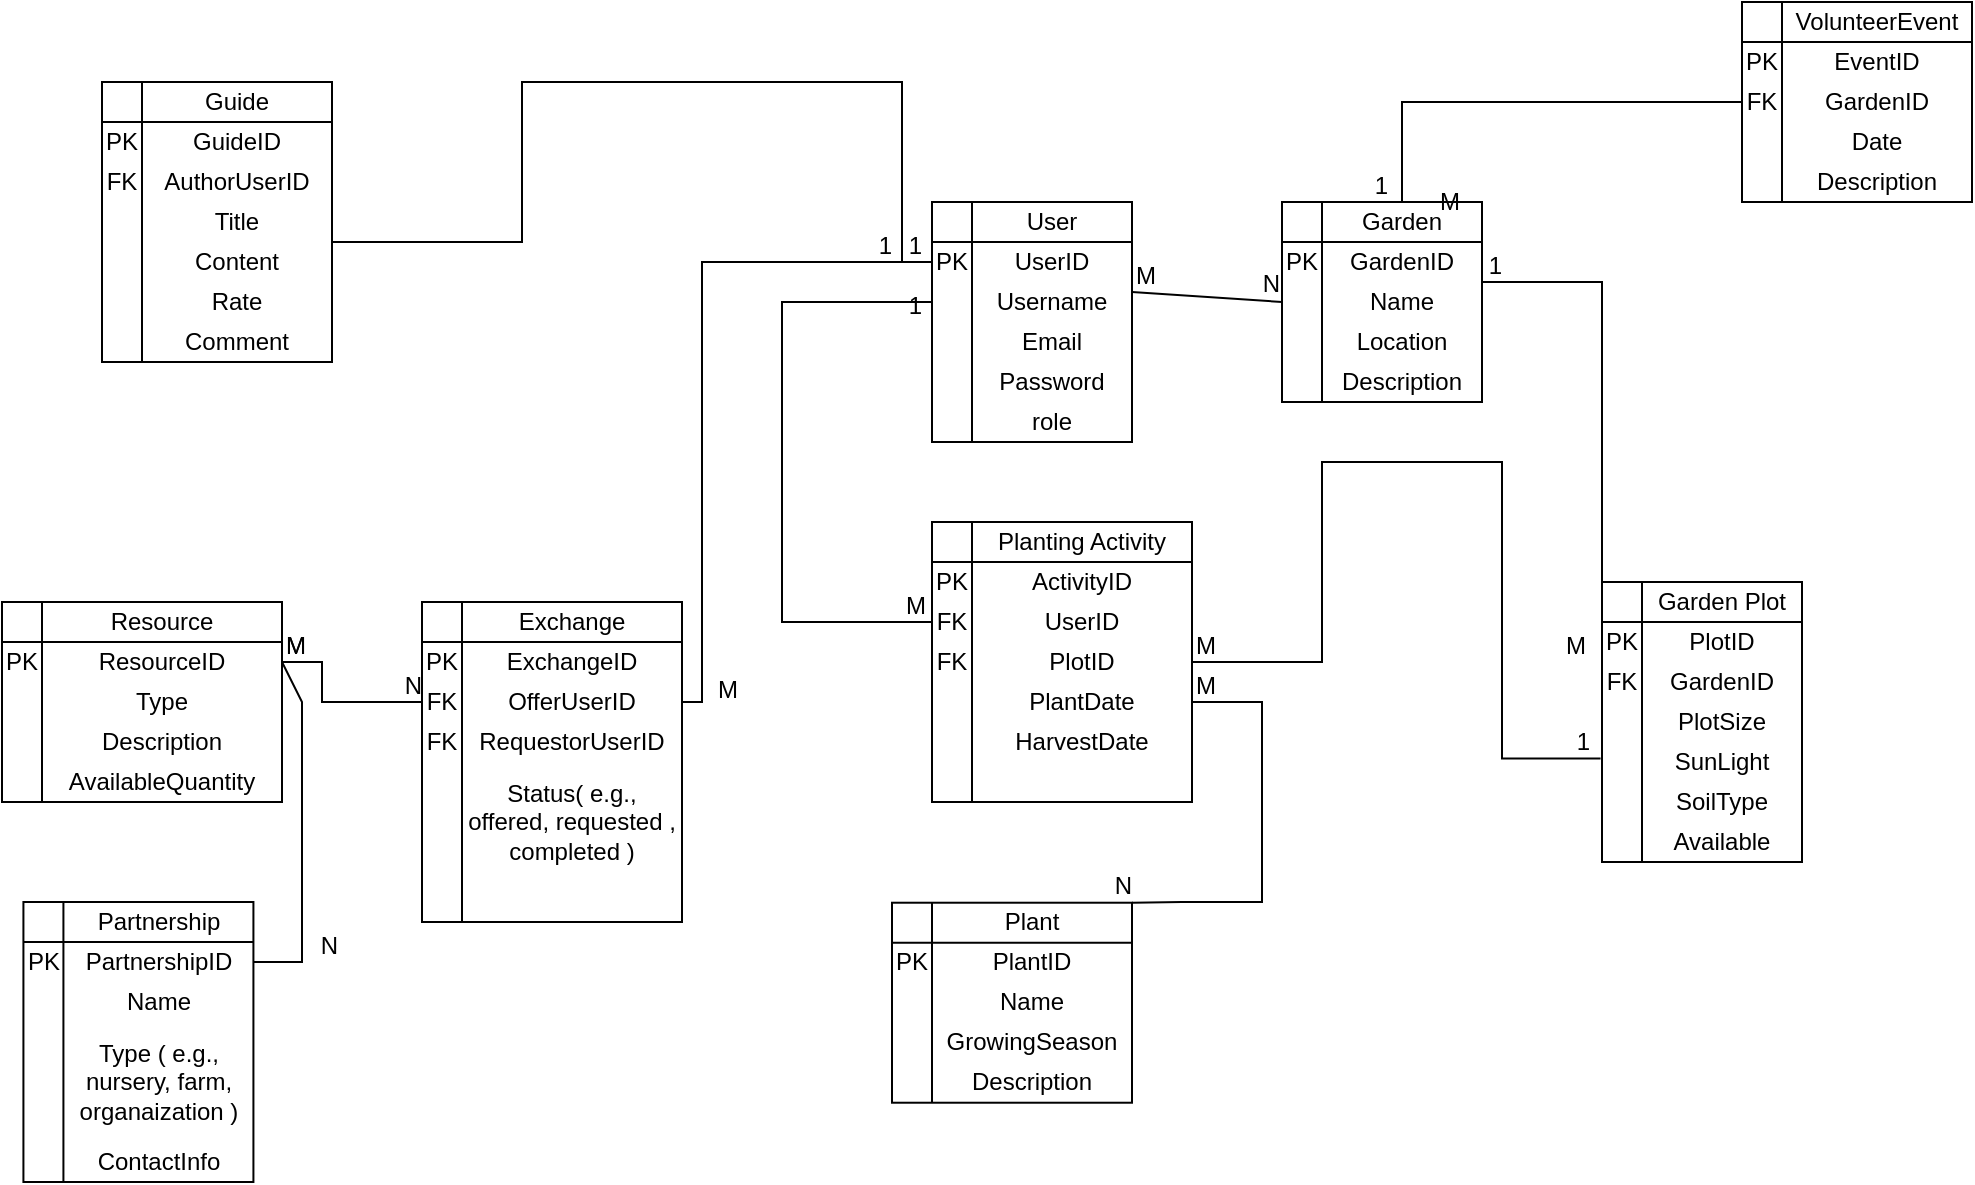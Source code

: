 <mxfile>
    <diagram id="Q7YpSikZcmVdA5Nnaxv-" name="Page-1">
        <mxGraphModel dx="1131" dy="626" grid="1" gridSize="10" guides="1" tooltips="1" connect="1" arrows="1" fold="1" page="1" pageScale="1" pageWidth="1200" pageHeight="1600" math="0" shadow="0">
            <root>
                <mxCell id="0"/>
                <mxCell id="1" parent="0"/>
                <mxCell id="4" value="" style="shape=internalStorage;whiteSpace=wrap;html=1;backgroundOutline=1;dx=20;dy=20;" parent="1" vertex="1">
                    <mxGeometry x="495" y="410" width="100" height="120" as="geometry"/>
                </mxCell>
                <mxCell id="5" value="User" style="text;html=1;strokeColor=none;fillColor=none;align=center;verticalAlign=middle;whiteSpace=wrap;rounded=0;" parent="1" vertex="1">
                    <mxGeometry x="515" y="410" width="80" height="20" as="geometry"/>
                </mxCell>
                <mxCell id="6" value="UserID" style="text;html=1;strokeColor=none;fillColor=none;align=center;verticalAlign=middle;whiteSpace=wrap;rounded=0;" parent="1" vertex="1">
                    <mxGeometry x="515" y="430" width="80" height="20" as="geometry"/>
                </mxCell>
                <mxCell id="7" value="PK" style="text;html=1;strokeColor=none;fillColor=none;align=center;verticalAlign=middle;whiteSpace=wrap;rounded=0;" parent="1" vertex="1">
                    <mxGeometry x="495" y="430" width="20" height="20" as="geometry"/>
                </mxCell>
                <mxCell id="8" value="Username" style="text;html=1;strokeColor=none;fillColor=none;align=center;verticalAlign=middle;whiteSpace=wrap;rounded=0;" parent="1" vertex="1">
                    <mxGeometry x="515" y="450" width="80" height="20" as="geometry"/>
                </mxCell>
                <mxCell id="9" value="Email" style="text;html=1;strokeColor=none;fillColor=none;align=center;verticalAlign=middle;whiteSpace=wrap;rounded=0;" parent="1" vertex="1">
                    <mxGeometry x="515" y="470" width="80" height="20" as="geometry"/>
                </mxCell>
                <mxCell id="10" value="Password" style="text;html=1;strokeColor=none;fillColor=none;align=center;verticalAlign=middle;whiteSpace=wrap;rounded=0;" parent="1" vertex="1">
                    <mxGeometry x="515" y="490" width="80" height="20" as="geometry"/>
                </mxCell>
                <mxCell id="16" value="" style="shape=internalStorage;whiteSpace=wrap;html=1;backgroundOutline=1;dx=20;dy=20;" parent="1" vertex="1">
                    <mxGeometry x="670" y="410" width="100" height="100" as="geometry"/>
                </mxCell>
                <mxCell id="17" value="Garden" style="text;html=1;strokeColor=none;fillColor=none;align=center;verticalAlign=middle;whiteSpace=wrap;rounded=0;" parent="1" vertex="1">
                    <mxGeometry x="690" y="410" width="80" height="20" as="geometry"/>
                </mxCell>
                <mxCell id="18" value="GardenID" style="text;html=1;strokeColor=none;fillColor=none;align=center;verticalAlign=middle;whiteSpace=wrap;rounded=0;" parent="1" vertex="1">
                    <mxGeometry x="690" y="430" width="80" height="20" as="geometry"/>
                </mxCell>
                <mxCell id="19" value="PK" style="text;html=1;strokeColor=none;fillColor=none;align=center;verticalAlign=middle;whiteSpace=wrap;rounded=0;" parent="1" vertex="1">
                    <mxGeometry x="670" y="430" width="20" height="20" as="geometry"/>
                </mxCell>
                <mxCell id="20" value="Name" style="text;html=1;strokeColor=none;fillColor=none;align=center;verticalAlign=middle;whiteSpace=wrap;rounded=0;" parent="1" vertex="1">
                    <mxGeometry x="690" y="450" width="80" height="20" as="geometry"/>
                </mxCell>
                <mxCell id="21" value="Location" style="text;html=1;strokeColor=none;fillColor=none;align=center;verticalAlign=middle;whiteSpace=wrap;rounded=0;" parent="1" vertex="1">
                    <mxGeometry x="690" y="470" width="80" height="20" as="geometry"/>
                </mxCell>
                <mxCell id="22" value="Description" style="text;html=1;strokeColor=none;fillColor=none;align=center;verticalAlign=middle;whiteSpace=wrap;rounded=0;" parent="1" vertex="1">
                    <mxGeometry x="690" y="490" width="80" height="20" as="geometry"/>
                </mxCell>
                <mxCell id="23" value="" style="shape=internalStorage;whiteSpace=wrap;html=1;backgroundOutline=1;dx=20;dy=20;" parent="1" vertex="1">
                    <mxGeometry x="830" y="600" width="100" height="140" as="geometry"/>
                </mxCell>
                <mxCell id="24" value="Garden Plot" style="text;html=1;strokeColor=none;fillColor=none;align=center;verticalAlign=middle;whiteSpace=wrap;rounded=0;" parent="1" vertex="1">
                    <mxGeometry x="850" y="600" width="80" height="20" as="geometry"/>
                </mxCell>
                <mxCell id="25" value="PlotID" style="text;html=1;strokeColor=none;fillColor=none;align=center;verticalAlign=middle;whiteSpace=wrap;rounded=0;" parent="1" vertex="1">
                    <mxGeometry x="850" y="620" width="80" height="20" as="geometry"/>
                </mxCell>
                <mxCell id="26" value="PK" style="text;html=1;strokeColor=none;fillColor=none;align=center;verticalAlign=middle;whiteSpace=wrap;rounded=0;" parent="1" vertex="1">
                    <mxGeometry x="830" y="620" width="20" height="20" as="geometry"/>
                </mxCell>
                <mxCell id="27" value="GardenID" style="text;html=1;strokeColor=none;fillColor=none;align=center;verticalAlign=middle;whiteSpace=wrap;rounded=0;" parent="1" vertex="1">
                    <mxGeometry x="850" y="640" width="80" height="20" as="geometry"/>
                </mxCell>
                <mxCell id="28" value="PlotSize" style="text;html=1;strokeColor=none;fillColor=none;align=center;verticalAlign=middle;whiteSpace=wrap;rounded=0;" parent="1" vertex="1">
                    <mxGeometry x="850" y="660" width="80" height="20" as="geometry"/>
                </mxCell>
                <mxCell id="29" value="SunLight" style="text;html=1;strokeColor=none;fillColor=none;align=center;verticalAlign=middle;whiteSpace=wrap;rounded=0;" parent="1" vertex="1">
                    <mxGeometry x="850" y="680" width="80" height="20" as="geometry"/>
                </mxCell>
                <mxCell id="30" value="FK" style="text;html=1;strokeColor=none;fillColor=none;align=center;verticalAlign=middle;whiteSpace=wrap;rounded=0;" parent="1" vertex="1">
                    <mxGeometry x="830" y="640" width="20" height="20" as="geometry"/>
                </mxCell>
                <mxCell id="31" value="SoilType" style="text;html=1;strokeColor=none;fillColor=none;align=center;verticalAlign=middle;whiteSpace=wrap;rounded=0;" parent="1" vertex="1">
                    <mxGeometry x="850" y="700" width="80" height="20" as="geometry"/>
                </mxCell>
                <mxCell id="32" value="Available" style="text;html=1;strokeColor=none;fillColor=none;align=center;verticalAlign=middle;whiteSpace=wrap;rounded=0;" parent="1" vertex="1">
                    <mxGeometry x="850" y="720" width="80" height="20" as="geometry"/>
                </mxCell>
                <mxCell id="33" value="" style="shape=internalStorage;whiteSpace=wrap;html=1;backgroundOutline=1;dx=20;dy=20;" parent="1" vertex="1">
                    <mxGeometry x="495" y="570" width="130" height="140" as="geometry"/>
                </mxCell>
                <mxCell id="34" value="Planting Activity" style="text;html=1;strokeColor=none;fillColor=none;align=center;verticalAlign=middle;whiteSpace=wrap;rounded=0;" parent="1" vertex="1">
                    <mxGeometry x="515" y="570" width="110" height="20" as="geometry"/>
                </mxCell>
                <mxCell id="35" value="ActivityID" style="text;html=1;strokeColor=none;fillColor=none;align=center;verticalAlign=middle;whiteSpace=wrap;rounded=0;" parent="1" vertex="1">
                    <mxGeometry x="515" y="590" width="110" height="20" as="geometry"/>
                </mxCell>
                <mxCell id="36" value="PK" style="text;html=1;strokeColor=none;fillColor=none;align=center;verticalAlign=middle;whiteSpace=wrap;rounded=0;" parent="1" vertex="1">
                    <mxGeometry x="495" y="590" width="20" height="20" as="geometry"/>
                </mxCell>
                <mxCell id="37" value="UserID" style="text;html=1;strokeColor=none;fillColor=none;align=center;verticalAlign=middle;whiteSpace=wrap;rounded=0;" parent="1" vertex="1">
                    <mxGeometry x="515" y="610" width="110" height="20" as="geometry"/>
                </mxCell>
                <mxCell id="38" value="PlotID" style="text;html=1;strokeColor=none;fillColor=none;align=center;verticalAlign=middle;whiteSpace=wrap;rounded=0;" parent="1" vertex="1">
                    <mxGeometry x="515" y="630" width="110" height="20" as="geometry"/>
                </mxCell>
                <mxCell id="40" value="FK" style="text;html=1;strokeColor=none;fillColor=none;align=center;verticalAlign=middle;whiteSpace=wrap;rounded=0;" parent="1" vertex="1">
                    <mxGeometry x="495" y="610" width="20" height="20" as="geometry"/>
                </mxCell>
                <mxCell id="41" value="PlantDate" style="text;html=1;strokeColor=none;fillColor=none;align=center;verticalAlign=middle;whiteSpace=wrap;rounded=0;" parent="1" vertex="1">
                    <mxGeometry x="515" y="650" width="110" height="20" as="geometry"/>
                </mxCell>
                <mxCell id="42" value="HarvestDate" style="text;html=1;strokeColor=none;fillColor=none;align=center;verticalAlign=middle;whiteSpace=wrap;rounded=0;" parent="1" vertex="1">
                    <mxGeometry x="515" y="670" width="110" height="20" as="geometry"/>
                </mxCell>
                <mxCell id="43" value="FK" style="text;html=1;strokeColor=none;fillColor=none;align=center;verticalAlign=middle;whiteSpace=wrap;rounded=0;" parent="1" vertex="1">
                    <mxGeometry x="495" y="630" width="20" height="20" as="geometry"/>
                </mxCell>
                <mxCell id="45" value="" style="shape=internalStorage;whiteSpace=wrap;html=1;backgroundOutline=1;dx=20;dy=20;" parent="1" vertex="1">
                    <mxGeometry x="475" y="760.36" width="120" height="100" as="geometry"/>
                </mxCell>
                <mxCell id="46" value="Plant" style="text;html=1;strokeColor=none;fillColor=none;align=center;verticalAlign=middle;whiteSpace=wrap;rounded=0;" parent="1" vertex="1">
                    <mxGeometry x="495" y="760.36" width="100" height="20" as="geometry"/>
                </mxCell>
                <mxCell id="47" value="PlantID" style="text;html=1;strokeColor=none;fillColor=none;align=center;verticalAlign=middle;whiteSpace=wrap;rounded=0;" parent="1" vertex="1">
                    <mxGeometry x="495" y="780.36" width="100" height="20" as="geometry"/>
                </mxCell>
                <mxCell id="48" value="PK" style="text;html=1;strokeColor=none;fillColor=none;align=center;verticalAlign=middle;whiteSpace=wrap;rounded=0;" parent="1" vertex="1">
                    <mxGeometry x="475" y="780.36" width="20" height="20" as="geometry"/>
                </mxCell>
                <mxCell id="49" value="Name" style="text;html=1;strokeColor=none;fillColor=none;align=center;verticalAlign=middle;whiteSpace=wrap;rounded=0;" parent="1" vertex="1">
                    <mxGeometry x="495" y="800.36" width="100" height="20" as="geometry"/>
                </mxCell>
                <mxCell id="50" value="GrowingSeason" style="text;html=1;strokeColor=none;fillColor=none;align=center;verticalAlign=middle;whiteSpace=wrap;rounded=0;" parent="1" vertex="1">
                    <mxGeometry x="495" y="820.36" width="100" height="20" as="geometry"/>
                </mxCell>
                <mxCell id="51" value="Description" style="text;html=1;strokeColor=none;fillColor=none;align=center;verticalAlign=middle;whiteSpace=wrap;rounded=0;" parent="1" vertex="1">
                    <mxGeometry x="495" y="840.36" width="100" height="20" as="geometry"/>
                </mxCell>
                <mxCell id="52" value="" style="shape=internalStorage;whiteSpace=wrap;html=1;backgroundOutline=1;dx=20;dy=20;" parent="1" vertex="1">
                    <mxGeometry x="30" y="610" width="140" height="100" as="geometry"/>
                </mxCell>
                <mxCell id="53" value="Resource" style="text;html=1;strokeColor=none;fillColor=none;align=center;verticalAlign=middle;whiteSpace=wrap;rounded=0;" parent="1" vertex="1">
                    <mxGeometry x="50" y="610" width="120" height="20" as="geometry"/>
                </mxCell>
                <mxCell id="54" value="ResourceID" style="text;html=1;strokeColor=none;fillColor=none;align=center;verticalAlign=middle;whiteSpace=wrap;rounded=0;" parent="1" vertex="1">
                    <mxGeometry x="50" y="630" width="120" height="20" as="geometry"/>
                </mxCell>
                <mxCell id="55" value="PK" style="text;html=1;strokeColor=none;fillColor=none;align=center;verticalAlign=middle;whiteSpace=wrap;rounded=0;" parent="1" vertex="1">
                    <mxGeometry x="30" y="630" width="20" height="20" as="geometry"/>
                </mxCell>
                <mxCell id="56" value="Type" style="text;html=1;strokeColor=none;fillColor=none;align=center;verticalAlign=middle;whiteSpace=wrap;rounded=0;" parent="1" vertex="1">
                    <mxGeometry x="50" y="650" width="120" height="20" as="geometry"/>
                </mxCell>
                <mxCell id="57" value="Description" style="text;html=1;strokeColor=none;fillColor=none;align=center;verticalAlign=middle;whiteSpace=wrap;rounded=0;" parent="1" vertex="1">
                    <mxGeometry x="50" y="670" width="120" height="20" as="geometry"/>
                </mxCell>
                <mxCell id="58" value="AvailableQuantity" style="text;html=1;strokeColor=none;fillColor=none;align=center;verticalAlign=middle;whiteSpace=wrap;rounded=0;" parent="1" vertex="1">
                    <mxGeometry x="50" y="690" width="120" height="20" as="geometry"/>
                </mxCell>
                <mxCell id="59" value="" style="shape=internalStorage;whiteSpace=wrap;html=1;backgroundOutline=1;dx=20;dy=20;" parent="1" vertex="1">
                    <mxGeometry x="240" y="610" width="130" height="160" as="geometry"/>
                </mxCell>
                <mxCell id="60" value="Exchange" style="text;html=1;strokeColor=none;fillColor=none;align=center;verticalAlign=middle;whiteSpace=wrap;rounded=0;" parent="1" vertex="1">
                    <mxGeometry x="260" y="610" width="110" height="20" as="geometry"/>
                </mxCell>
                <mxCell id="61" value="ExchangeID" style="text;html=1;strokeColor=none;fillColor=none;align=center;verticalAlign=middle;whiteSpace=wrap;rounded=0;" parent="1" vertex="1">
                    <mxGeometry x="260" y="630" width="110" height="20" as="geometry"/>
                </mxCell>
                <mxCell id="62" value="PK" style="text;html=1;strokeColor=none;fillColor=none;align=center;verticalAlign=middle;whiteSpace=wrap;rounded=0;" parent="1" vertex="1">
                    <mxGeometry x="240" y="630" width="20" height="20" as="geometry"/>
                </mxCell>
                <mxCell id="64" value="OfferUserID" style="text;html=1;strokeColor=none;fillColor=none;align=center;verticalAlign=middle;whiteSpace=wrap;rounded=0;" parent="1" vertex="1">
                    <mxGeometry x="260" y="650" width="110" height="20" as="geometry"/>
                </mxCell>
                <mxCell id="65" value="RequestorUserID" style="text;html=1;strokeColor=none;fillColor=none;align=center;verticalAlign=middle;whiteSpace=wrap;rounded=0;" parent="1" vertex="1">
                    <mxGeometry x="260" y="670" width="110" height="20" as="geometry"/>
                </mxCell>
                <mxCell id="67" value="Status( e.g., offered, requested , completed )" style="text;html=1;strokeColor=none;fillColor=none;align=center;verticalAlign=middle;whiteSpace=wrap;rounded=0;" parent="1" vertex="1">
                    <mxGeometry x="260" y="700" width="110" height="40" as="geometry"/>
                </mxCell>
                <mxCell id="69" value="FK" style="text;html=1;strokeColor=none;fillColor=none;align=center;verticalAlign=middle;whiteSpace=wrap;rounded=0;" parent="1" vertex="1">
                    <mxGeometry x="240" y="650" width="20" height="20" as="geometry"/>
                </mxCell>
                <mxCell id="70" value="FK" style="text;html=1;strokeColor=none;fillColor=none;align=center;verticalAlign=middle;whiteSpace=wrap;rounded=0;" parent="1" vertex="1">
                    <mxGeometry x="240" y="670" width="20" height="20" as="geometry"/>
                </mxCell>
                <mxCell id="71" value="" style="shape=internalStorage;whiteSpace=wrap;html=1;backgroundOutline=1;dx=20;dy=20;" parent="1" vertex="1">
                    <mxGeometry x="900" y="310" width="115" height="100" as="geometry"/>
                </mxCell>
                <mxCell id="72" value="VolunteerEvent" style="text;html=1;strokeColor=none;fillColor=none;align=center;verticalAlign=middle;whiteSpace=wrap;rounded=0;" parent="1" vertex="1">
                    <mxGeometry x="920" y="310" width="95" height="20" as="geometry"/>
                </mxCell>
                <mxCell id="73" value="EventID" style="text;html=1;strokeColor=none;fillColor=none;align=center;verticalAlign=middle;whiteSpace=wrap;rounded=0;" parent="1" vertex="1">
                    <mxGeometry x="920" y="330" width="95" height="20" as="geometry"/>
                </mxCell>
                <mxCell id="74" value="PK" style="text;html=1;strokeColor=none;fillColor=none;align=center;verticalAlign=middle;whiteSpace=wrap;rounded=0;" parent="1" vertex="1">
                    <mxGeometry x="900" y="330" width="20" height="20" as="geometry"/>
                </mxCell>
                <mxCell id="75" value="GardenID" style="text;html=1;strokeColor=none;fillColor=none;align=center;verticalAlign=middle;whiteSpace=wrap;rounded=0;" parent="1" vertex="1">
                    <mxGeometry x="920" y="350" width="95" height="20" as="geometry"/>
                </mxCell>
                <mxCell id="76" value="Date" style="text;html=1;strokeColor=none;fillColor=none;align=center;verticalAlign=middle;whiteSpace=wrap;rounded=0;" parent="1" vertex="1">
                    <mxGeometry x="920" y="370" width="95" height="20" as="geometry"/>
                </mxCell>
                <mxCell id="77" value="Description" style="text;html=1;strokeColor=none;fillColor=none;align=center;verticalAlign=middle;whiteSpace=wrap;rounded=0;" parent="1" vertex="1">
                    <mxGeometry x="920" y="390" width="95" height="20" as="geometry"/>
                </mxCell>
                <mxCell id="78" value="FK" style="text;html=1;strokeColor=none;fillColor=none;align=center;verticalAlign=middle;whiteSpace=wrap;rounded=0;" parent="1" vertex="1">
                    <mxGeometry x="900" y="350" width="20" height="20" as="geometry"/>
                </mxCell>
                <mxCell id="81" value="" style="shape=internalStorage;whiteSpace=wrap;html=1;backgroundOutline=1;dx=20;dy=20;" parent="1" vertex="1">
                    <mxGeometry x="40.71" y="760" width="115" height="140" as="geometry"/>
                </mxCell>
                <mxCell id="82" value="Partnership" style="text;html=1;strokeColor=none;fillColor=none;align=center;verticalAlign=middle;whiteSpace=wrap;rounded=0;" parent="1" vertex="1">
                    <mxGeometry x="60.71" y="760" width="95" height="20" as="geometry"/>
                </mxCell>
                <mxCell id="83" value="PartnershipID" style="text;html=1;strokeColor=none;fillColor=none;align=center;verticalAlign=middle;whiteSpace=wrap;rounded=0;" parent="1" vertex="1">
                    <mxGeometry x="60.71" y="780" width="95" height="20" as="geometry"/>
                </mxCell>
                <mxCell id="84" value="PK" style="text;html=1;strokeColor=none;fillColor=none;align=center;verticalAlign=middle;whiteSpace=wrap;rounded=0;" parent="1" vertex="1">
                    <mxGeometry x="40.71" y="780" width="20" height="20" as="geometry"/>
                </mxCell>
                <mxCell id="85" value="Name" style="text;html=1;strokeColor=none;fillColor=none;align=center;verticalAlign=middle;whiteSpace=wrap;rounded=0;" parent="1" vertex="1">
                    <mxGeometry x="60.71" y="800" width="95" height="20" as="geometry"/>
                </mxCell>
                <mxCell id="86" value="Type ( e.g., nursery, farm, organaization )" style="text;html=1;strokeColor=none;fillColor=none;align=center;verticalAlign=middle;whiteSpace=wrap;rounded=0;" parent="1" vertex="1">
                    <mxGeometry x="60.71" y="820" width="95" height="60" as="geometry"/>
                </mxCell>
                <mxCell id="87" value="ContactInfo" style="text;html=1;strokeColor=none;fillColor=none;align=center;verticalAlign=middle;whiteSpace=wrap;rounded=0;" parent="1" vertex="1">
                    <mxGeometry x="60.71" y="880" width="95" height="20" as="geometry"/>
                </mxCell>
                <mxCell id="90" value="" style="shape=internalStorage;whiteSpace=wrap;html=1;backgroundOutline=1;dx=20;dy=20;" parent="1" vertex="1">
                    <mxGeometry x="80" y="350" width="115" height="140" as="geometry"/>
                </mxCell>
                <mxCell id="91" value="Guide" style="text;html=1;strokeColor=none;fillColor=none;align=center;verticalAlign=middle;whiteSpace=wrap;rounded=0;" parent="1" vertex="1">
                    <mxGeometry x="100" y="350" width="95" height="20" as="geometry"/>
                </mxCell>
                <mxCell id="92" value="GuideID" style="text;html=1;strokeColor=none;fillColor=none;align=center;verticalAlign=middle;whiteSpace=wrap;rounded=0;" parent="1" vertex="1">
                    <mxGeometry x="100" y="370" width="95" height="20" as="geometry"/>
                </mxCell>
                <mxCell id="93" value="PK" style="text;html=1;strokeColor=none;fillColor=none;align=center;verticalAlign=middle;whiteSpace=wrap;rounded=0;" parent="1" vertex="1">
                    <mxGeometry x="80" y="370" width="20" height="20" as="geometry"/>
                </mxCell>
                <mxCell id="94" value="AuthorUserID" style="text;html=1;strokeColor=none;fillColor=none;align=center;verticalAlign=middle;whiteSpace=wrap;rounded=0;" parent="1" vertex="1">
                    <mxGeometry x="100" y="390" width="95" height="20" as="geometry"/>
                </mxCell>
                <mxCell id="95" value="Title" style="text;html=1;strokeColor=none;fillColor=none;align=center;verticalAlign=middle;whiteSpace=wrap;rounded=0;" parent="1" vertex="1">
                    <mxGeometry x="100" y="410" width="95" height="20" as="geometry"/>
                </mxCell>
                <mxCell id="96" value="Content" style="text;html=1;strokeColor=none;fillColor=none;align=center;verticalAlign=middle;whiteSpace=wrap;rounded=0;" parent="1" vertex="1">
                    <mxGeometry x="100" y="430" width="95" height="20" as="geometry"/>
                </mxCell>
                <mxCell id="97" value="FK" style="text;html=1;strokeColor=none;fillColor=none;align=center;verticalAlign=middle;whiteSpace=wrap;rounded=0;" parent="1" vertex="1">
                    <mxGeometry x="80" y="390" width="20" height="20" as="geometry"/>
                </mxCell>
                <mxCell id="101" value="" style="endArrow=none;html=1;rounded=0;exitX=1;exitY=0.25;exitDx=0;exitDy=0;entryX=0;entryY=0.5;entryDx=0;entryDy=0;" parent="1" source="8" target="16" edge="1">
                    <mxGeometry relative="1" as="geometry">
                        <mxPoint x="805" y="570" as="sourcePoint"/>
                        <mxPoint x="965" y="570" as="targetPoint"/>
                    </mxGeometry>
                </mxCell>
                <mxCell id="102" value="M" style="resizable=0;html=1;align=left;verticalAlign=bottom;" parent="101" connectable="0" vertex="1">
                    <mxGeometry x="-1" relative="1" as="geometry"/>
                </mxCell>
                <mxCell id="103" value="N" style="resizable=0;html=1;align=right;verticalAlign=bottom;" parent="101" connectable="0" vertex="1">
                    <mxGeometry x="1" relative="1" as="geometry"/>
                </mxCell>
                <mxCell id="104" value="" style="endArrow=none;html=1;rounded=0;entryX=1;entryY=0;entryDx=0;entryDy=0;exitX=0;exitY=0;exitDx=0;exitDy=0;" parent="1" source="30" target="20" edge="1">
                    <mxGeometry relative="1" as="geometry">
                        <mxPoint x="805" y="570" as="sourcePoint"/>
                        <mxPoint x="965" y="570" as="targetPoint"/>
                        <Array as="points">
                            <mxPoint x="830" y="450"/>
                        </Array>
                    </mxGeometry>
                </mxCell>
                <mxCell id="105" value="1" style="resizable=0;html=1;align=right;verticalAlign=bottom;" parent="104" connectable="0" vertex="1">
                    <mxGeometry x="1" relative="1" as="geometry">
                        <mxPoint x="10" as="offset"/>
                    </mxGeometry>
                </mxCell>
                <mxCell id="106" value="M" style="resizable=0;html=1;align=left;verticalAlign=bottom;" parent="1" connectable="0" vertex="1">
                    <mxGeometry x="810" y="640" as="geometry"/>
                </mxCell>
                <mxCell id="107" value="" style="endArrow=none;html=1;rounded=0;edgeStyle=orthogonalEdgeStyle;entryX=0;entryY=0.5;entryDx=0;entryDy=0;" parent="1" target="4" edge="1">
                    <mxGeometry relative="1" as="geometry">
                        <mxPoint x="495" y="620" as="sourcePoint"/>
                        <mxPoint x="490" y="460" as="targetPoint"/>
                        <Array as="points">
                            <mxPoint x="495" y="620"/>
                            <mxPoint x="420" y="620"/>
                            <mxPoint x="420" y="460"/>
                        </Array>
                    </mxGeometry>
                </mxCell>
                <mxCell id="108" value="1" style="resizable=0;html=1;align=right;verticalAlign=bottom;" parent="107" connectable="0" vertex="1">
                    <mxGeometry x="1" relative="1" as="geometry">
                        <mxPoint x="-5" as="offset"/>
                    </mxGeometry>
                </mxCell>
                <mxCell id="109" value="M" style="resizable=0;html=1;align=left;verticalAlign=bottom;" parent="1" connectable="0" vertex="1">
                    <mxGeometry x="480" y="620" as="geometry"/>
                </mxCell>
                <mxCell id="110" value="" style="endArrow=none;html=1;rounded=0;edgeStyle=orthogonalEdgeStyle;entryX=-0.007;entryY=0.63;entryDx=0;entryDy=0;entryPerimeter=0;exitX=1;exitY=0.5;exitDx=0;exitDy=0;" parent="1" source="38" target="23" edge="1">
                    <mxGeometry relative="1" as="geometry">
                        <mxPoint x="660" y="690" as="sourcePoint"/>
                        <mxPoint x="860" y="500" as="targetPoint"/>
                        <Array as="points">
                            <mxPoint x="690" y="640"/>
                            <mxPoint x="690" y="540"/>
                            <mxPoint x="780" y="540"/>
                            <mxPoint x="780" y="688"/>
                        </Array>
                    </mxGeometry>
                </mxCell>
                <mxCell id="111" value="1" style="resizable=0;html=1;align=right;verticalAlign=bottom;" parent="110" connectable="0" vertex="1">
                    <mxGeometry x="1" relative="1" as="geometry">
                        <mxPoint x="-5" as="offset"/>
                    </mxGeometry>
                </mxCell>
                <mxCell id="112" value="M" style="resizable=0;html=1;align=left;verticalAlign=bottom;" parent="1" connectable="0" vertex="1">
                    <mxGeometry x="625" y="640" as="geometry"/>
                </mxCell>
                <mxCell id="114" value="" style="endArrow=none;html=1;rounded=0;exitX=1;exitY=0.5;exitDx=0;exitDy=0;entryX=0;entryY=0.5;entryDx=0;entryDy=0;" parent="1" source="54" edge="1">
                    <mxGeometry relative="1" as="geometry">
                        <mxPoint x="190" y="640" as="sourcePoint"/>
                        <mxPoint x="240" y="660" as="targetPoint"/>
                        <Array as="points">
                            <mxPoint x="190" y="640"/>
                            <mxPoint x="190" y="660"/>
                            <mxPoint x="210" y="660"/>
                        </Array>
                    </mxGeometry>
                </mxCell>
                <mxCell id="115" value="M" style="resizable=0;html=1;align=left;verticalAlign=bottom;" parent="114" connectable="0" vertex="1">
                    <mxGeometry x="-1" relative="1" as="geometry"/>
                </mxCell>
                <mxCell id="116" value="N" style="resizable=0;html=1;align=right;verticalAlign=bottom;" parent="114" connectable="0" vertex="1">
                    <mxGeometry x="1" relative="1" as="geometry">
                        <mxPoint as="offset"/>
                    </mxGeometry>
                </mxCell>
                <mxCell id="117" value="" style="endArrow=none;html=1;rounded=0;edgeStyle=orthogonalEdgeStyle;entryX=0;entryY=0.5;entryDx=0;entryDy=0;exitX=1;exitY=0.5;exitDx=0;exitDy=0;" parent="1" target="7" edge="1">
                    <mxGeometry relative="1" as="geometry">
                        <mxPoint x="370" y="660" as="sourcePoint"/>
                        <mxPoint x="455" y="440" as="targetPoint"/>
                        <Array as="points">
                            <mxPoint x="380" y="660"/>
                            <mxPoint x="380" y="440"/>
                        </Array>
                    </mxGeometry>
                </mxCell>
                <mxCell id="118" value="1" style="resizable=0;html=1;align=right;verticalAlign=bottom;" parent="117" connectable="0" vertex="1">
                    <mxGeometry x="1" relative="1" as="geometry">
                        <mxPoint x="-5" as="offset"/>
                    </mxGeometry>
                </mxCell>
                <mxCell id="119" value="M" style="resizable=0;html=1;align=left;verticalAlign=bottom;" parent="1" connectable="0" vertex="1">
                    <mxGeometry x="490" y="490" as="geometry">
                        <mxPoint x="-104" y="172" as="offset"/>
                    </mxGeometry>
                </mxCell>
                <mxCell id="120" value="" style="endArrow=none;html=1;rounded=0;entryX=0.5;entryY=0;entryDx=0;entryDy=0;exitX=0;exitY=0.5;exitDx=0;exitDy=0;" parent="1" source="78" target="17" edge="1">
                    <mxGeometry relative="1" as="geometry">
                        <mxPoint x="810" y="230" as="sourcePoint"/>
                        <mxPoint x="780" y="460" as="targetPoint"/>
                        <Array as="points">
                            <mxPoint x="810" y="360"/>
                            <mxPoint x="730" y="360"/>
                        </Array>
                    </mxGeometry>
                </mxCell>
                <mxCell id="121" value="1" style="resizable=0;html=1;align=right;verticalAlign=bottom;" parent="120" connectable="0" vertex="1">
                    <mxGeometry x="1" relative="1" as="geometry">
                        <mxPoint x="-7" as="offset"/>
                    </mxGeometry>
                </mxCell>
                <mxCell id="122" value="M" style="resizable=0;html=1;align=left;verticalAlign=bottom;" parent="1" connectable="0" vertex="1">
                    <mxGeometry x="820" y="650" as="geometry">
                        <mxPoint x="-73" y="-232" as="offset"/>
                    </mxGeometry>
                </mxCell>
                <mxCell id="123" value="" style="endArrow=none;html=1;rounded=0;entryX=1;entryY=0;entryDx=0;entryDy=0;exitX=1;exitY=0.5;exitDx=0;exitDy=0;" parent="1" target="46" edge="1">
                    <mxGeometry relative="1" as="geometry">
                        <mxPoint x="625" y="660" as="sourcePoint"/>
                        <mxPoint x="590" y="790" as="targetPoint"/>
                        <Array as="points">
                            <mxPoint x="660" y="660"/>
                            <mxPoint x="660" y="760"/>
                            <mxPoint x="620" y="760"/>
                        </Array>
                    </mxGeometry>
                </mxCell>
                <mxCell id="124" value="M" style="resizable=0;html=1;align=left;verticalAlign=bottom;" parent="123" connectable="0" vertex="1">
                    <mxGeometry x="-1" relative="1" as="geometry"/>
                </mxCell>
                <mxCell id="125" value="N" style="resizable=0;html=1;align=right;verticalAlign=bottom;" parent="123" connectable="0" vertex="1">
                    <mxGeometry x="1" relative="1" as="geometry">
                        <mxPoint as="offset"/>
                    </mxGeometry>
                </mxCell>
                <mxCell id="130" value="" style="endArrow=none;html=1;rounded=0;entryX=1;entryY=0.5;entryDx=0;entryDy=0;" parent="1" target="83" edge="1">
                    <mxGeometry relative="1" as="geometry">
                        <mxPoint x="170" y="640" as="sourcePoint"/>
                        <mxPoint x="250" y="890" as="targetPoint"/>
                        <Array as="points">
                            <mxPoint x="180" y="660"/>
                            <mxPoint x="180" y="790"/>
                        </Array>
                    </mxGeometry>
                </mxCell>
                <mxCell id="131" value="M" style="resizable=0;html=1;align=left;verticalAlign=bottom;" parent="130" connectable="0" vertex="1">
                    <mxGeometry x="-1" relative="1" as="geometry"/>
                </mxCell>
                <mxCell id="132" value="N" style="resizable=0;html=1;align=right;verticalAlign=bottom;" parent="130" connectable="0" vertex="1">
                    <mxGeometry x="1" relative="1" as="geometry">
                        <mxPoint x="43" as="offset"/>
                    </mxGeometry>
                </mxCell>
                <mxCell id="133" value="" style="endArrow=none;html=1;rounded=0;edgeStyle=orthogonalEdgeStyle;exitX=1;exitY=0.5;exitDx=0;exitDy=0;" parent="1" source="94" edge="1">
                    <mxGeometry relative="1" as="geometry">
                        <mxPoint x="280" y="710" as="sourcePoint"/>
                        <mxPoint x="480" y="440" as="targetPoint"/>
                        <Array as="points">
                            <mxPoint x="290" y="430"/>
                            <mxPoint x="290" y="350"/>
                            <mxPoint x="480" y="350"/>
                        </Array>
                    </mxGeometry>
                </mxCell>
                <mxCell id="134" value="1" style="resizable=0;html=1;align=right;verticalAlign=bottom;" parent="133" connectable="0" vertex="1">
                    <mxGeometry x="1" relative="1" as="geometry">
                        <mxPoint x="-5" as="offset"/>
                    </mxGeometry>
                </mxCell>
                <mxCell id="135" value="Rate" style="text;html=1;strokeColor=none;fillColor=none;align=center;verticalAlign=middle;whiteSpace=wrap;rounded=0;" parent="1" vertex="1">
                    <mxGeometry x="100" y="450" width="95" height="20" as="geometry"/>
                </mxCell>
                <mxCell id="136" value="Comment" style="text;html=1;strokeColor=none;fillColor=none;align=center;verticalAlign=middle;whiteSpace=wrap;rounded=0;" parent="1" vertex="1">
                    <mxGeometry x="100" y="470" width="95" height="20" as="geometry"/>
                </mxCell>
                <mxCell id="170" value="role" style="text;html=1;strokeColor=none;fillColor=none;align=center;verticalAlign=middle;whiteSpace=wrap;rounded=0;" parent="1" vertex="1">
                    <mxGeometry x="515" y="510" width="80" height="20" as="geometry"/>
                </mxCell>
            </root>
        </mxGraphModel>
    </diagram>
</mxfile>